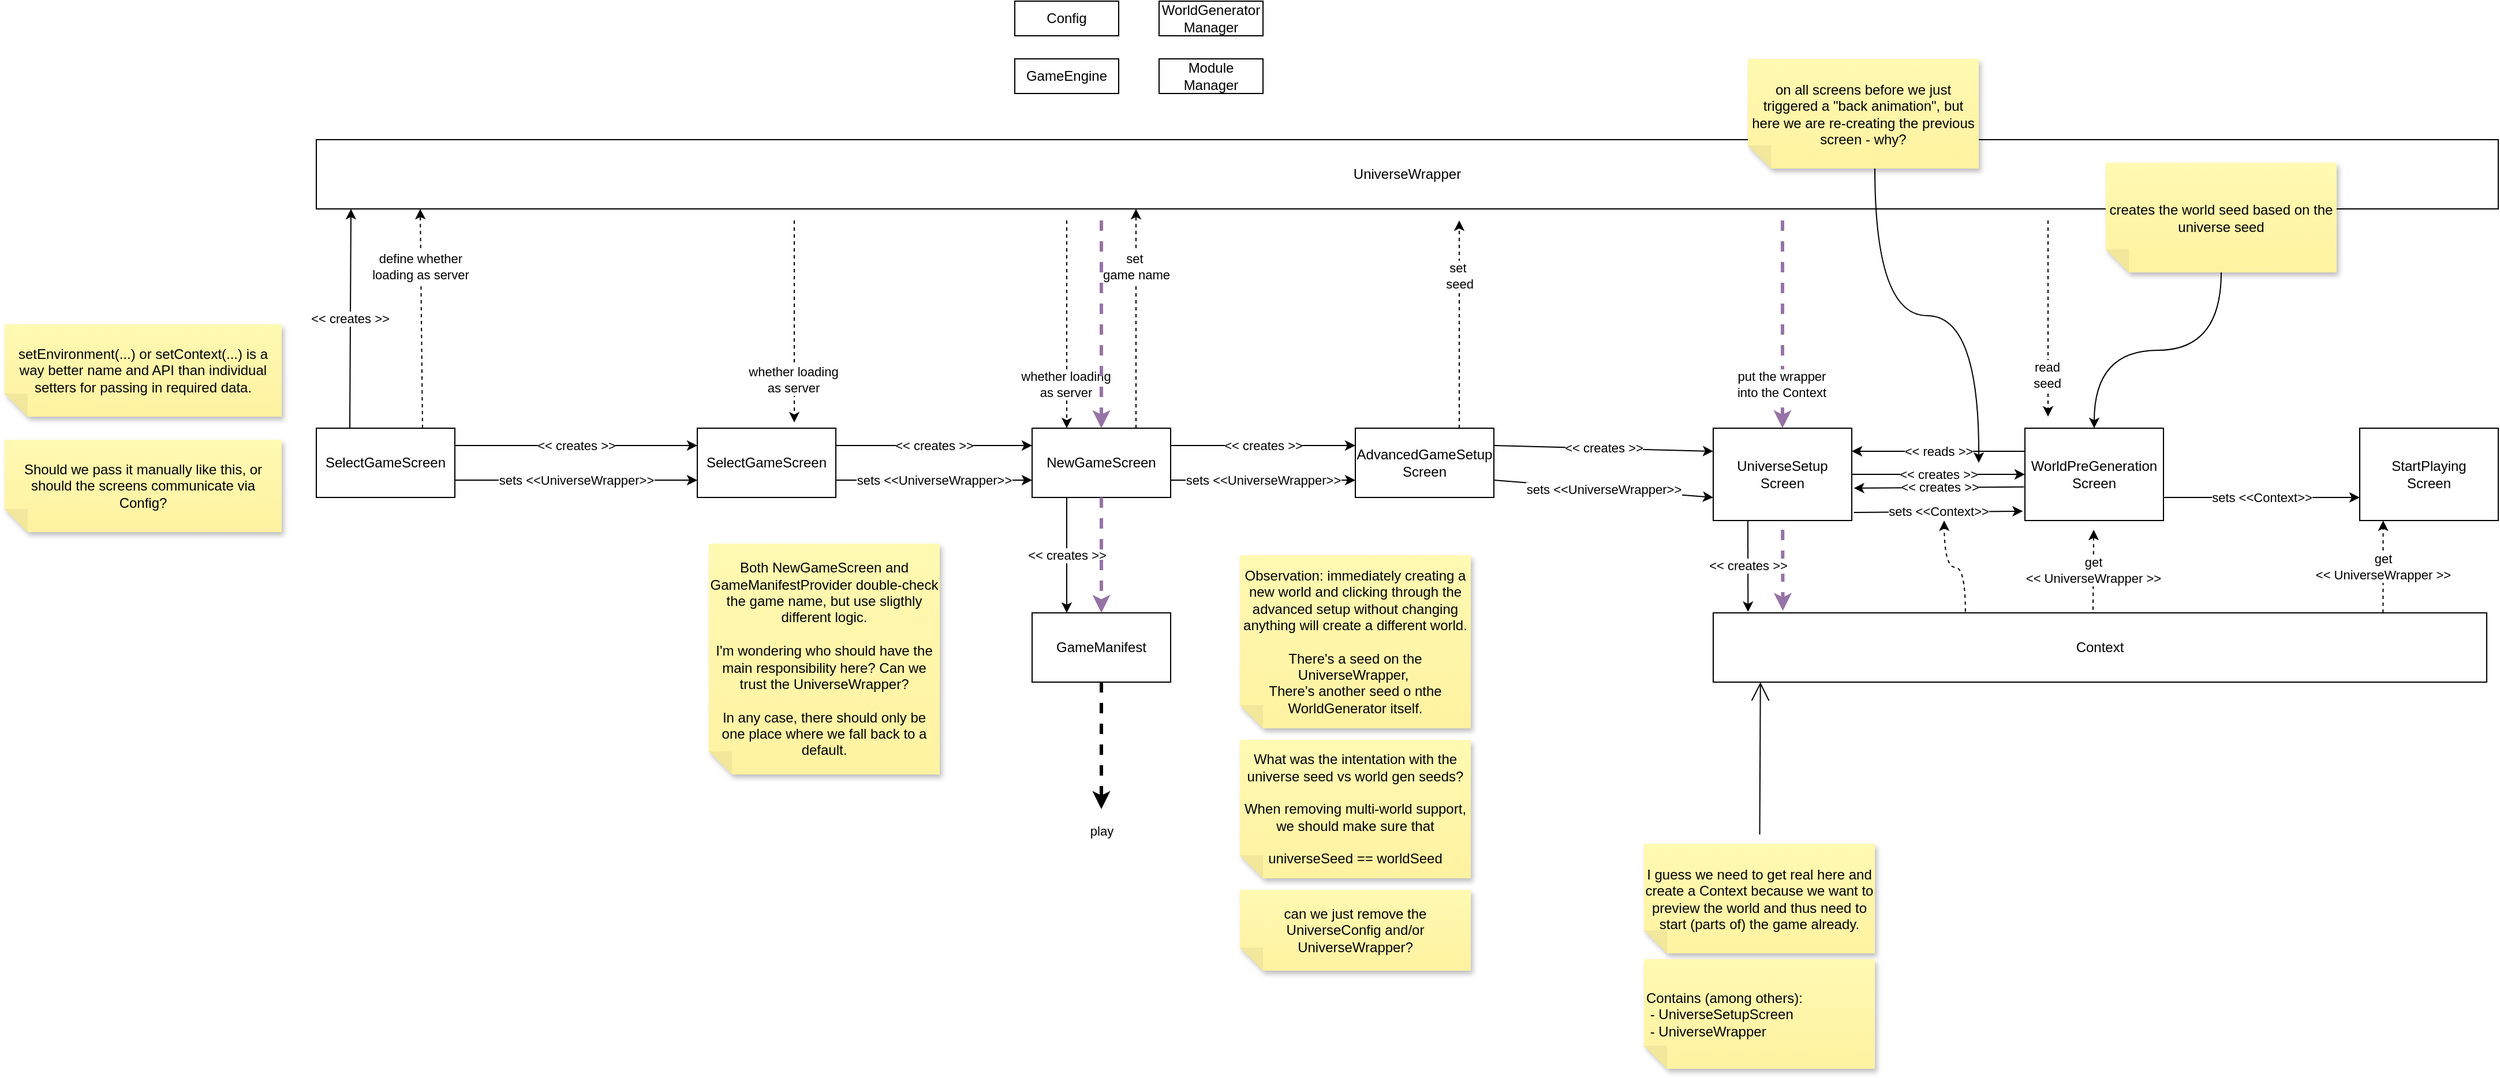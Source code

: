 <mxfile>
    <diagram id="OJkdpkguBYpw241fi1gp" name="Page-1">
        <mxGraphModel dx="2600" dy="866" grid="1" gridSize="10" guides="1" tooltips="1" connect="1" arrows="1" fold="1" page="1" pageScale="1" pageWidth="850" pageHeight="1100" math="0" shadow="0">
            <root>
                <mxCell id="0"/>
                <mxCell id="1" parent="0"/>
                <mxCell id="5" value="&amp;lt;&amp;lt; creates &amp;gt;&amp;gt;" style="edgeStyle=none;html=1;exitX=1;exitY=0.25;exitDx=0;exitDy=0;entryX=0;entryY=0.25;entryDx=0;entryDy=0;" parent="1" source="2" target="3" edge="1">
                    <mxGeometry relative="1" as="geometry"/>
                </mxCell>
                <mxCell id="19" value="sets &amp;lt;&amp;lt;UniverseWrapper&amp;gt;&amp;gt;" style="edgeStyle=orthogonalEdgeStyle;curved=1;html=1;exitX=1;exitY=0.75;exitDx=0;exitDy=0;entryX=0;entryY=0.75;entryDx=0;entryDy=0;" parent="1" source="2" target="3" edge="1">
                    <mxGeometry relative="1" as="geometry"/>
                </mxCell>
                <mxCell id="2" value="SelectGameScreen" style="rounded=0;whiteSpace=wrap;html=1;" parent="1" vertex="1">
                    <mxGeometry x="150" y="410" width="120" height="60" as="geometry"/>
                </mxCell>
                <mxCell id="3" value="NewGameScreen" style="rounded=0;whiteSpace=wrap;html=1;" parent="1" vertex="1">
                    <mxGeometry x="440" y="410" width="120" height="60" as="geometry"/>
                </mxCell>
                <mxCell id="14" value="UniverseWrapper" style="rounded=0;whiteSpace=wrap;html=1;" parent="1" vertex="1">
                    <mxGeometry x="-180" y="160" width="1890" height="60" as="geometry"/>
                </mxCell>
                <mxCell id="21" value="SelectGameScreen" style="rounded=0;whiteSpace=wrap;html=1;" parent="1" vertex="1">
                    <mxGeometry x="-180" y="410" width="120" height="60" as="geometry"/>
                </mxCell>
                <mxCell id="22" value="whether loading&lt;br&gt;as server" style="html=1;entryX=0.7;entryY=-0.083;entryDx=0;entryDy=0;dashed=1;entryPerimeter=0;" parent="1" edge="1" target="2">
                    <mxGeometry x="0.571" y="-1" relative="1" as="geometry">
                        <mxPoint x="234" y="230" as="sourcePoint"/>
                        <mxPoint x="241" y="470" as="targetPoint"/>
                        <mxPoint as="offset"/>
                    </mxGeometry>
                </mxCell>
                <mxCell id="23" value="sets &amp;lt;&amp;lt;UniverseWrapper&amp;gt;&amp;gt;" style="edgeStyle=orthogonalEdgeStyle;curved=1;html=1;exitX=1;exitY=0.75;exitDx=0;exitDy=0;entryX=0;entryY=0.75;entryDx=0;entryDy=0;" parent="1" source="21" target="2" edge="1">
                    <mxGeometry relative="1" as="geometry">
                        <mxPoint x="280" y="465" as="sourcePoint"/>
                        <mxPoint x="450" y="465" as="targetPoint"/>
                    </mxGeometry>
                </mxCell>
                <mxCell id="26" value="&amp;lt;&amp;lt; creates &amp;gt;&amp;gt;" style="html=1;" parent="1" edge="1">
                    <mxGeometry relative="1" as="geometry">
                        <mxPoint x="-151" y="410" as="sourcePoint"/>
                        <mxPoint x="-150" y="220" as="targetPoint"/>
                    </mxGeometry>
                </mxCell>
                <mxCell id="27" value="define whether&lt;br&gt;loading as server" style="html=1;dashed=1;" parent="1" edge="1">
                    <mxGeometry x="0.474" y="1" relative="1" as="geometry">
                        <mxPoint x="-88" y="410" as="sourcePoint"/>
                        <mxPoint x="-90" y="220" as="targetPoint"/>
                        <mxPoint as="offset"/>
                    </mxGeometry>
                </mxCell>
                <mxCell id="28" value="&amp;lt;&amp;lt; creates &amp;gt;&amp;gt;" style="edgeStyle=none;html=1;exitX=1;exitY=0.25;exitDx=0;exitDy=0;entryX=0;entryY=0.25;entryDx=0;entryDy=0;" parent="1" source="21" target="2" edge="1">
                    <mxGeometry relative="1" as="geometry">
                        <mxPoint x="280" y="435" as="sourcePoint"/>
                        <mxPoint x="450" y="435" as="targetPoint"/>
                    </mxGeometry>
                </mxCell>
                <mxCell id="30" value="Config" style="rounded=0;whiteSpace=wrap;html=1;" parent="1" vertex="1">
                    <mxGeometry x="425" y="40" width="90" height="30" as="geometry"/>
                </mxCell>
                <mxCell id="31" value="Module&lt;br&gt;Manager" style="rounded=0;whiteSpace=wrap;html=1;" parent="1" vertex="1">
                    <mxGeometry x="550" y="90" width="90" height="30" as="geometry"/>
                </mxCell>
                <mxCell id="32" value="WorldGenerator&lt;br&gt;Manager" style="rounded=0;whiteSpace=wrap;html=1;" parent="1" vertex="1">
                    <mxGeometry x="550" y="40" width="90" height="30" as="geometry"/>
                </mxCell>
                <mxCell id="33" value="GameEngine" style="rounded=0;whiteSpace=wrap;html=1;" parent="1" vertex="1">
                    <mxGeometry x="425" y="90" width="90" height="30" as="geometry"/>
                </mxCell>
                <mxCell id="35" value="AdvancedGameSetup&lt;br&gt;Screen" style="rounded=0;whiteSpace=wrap;html=1;" parent="1" vertex="1">
                    <mxGeometry x="720" y="410" width="120" height="60" as="geometry"/>
                </mxCell>
                <mxCell id="36" value="set&amp;nbsp;&lt;br&gt;game name" style="html=1;dashed=1;" parent="1" edge="1">
                    <mxGeometry x="0.474" relative="1" as="geometry">
                        <mxPoint x="530" y="410" as="sourcePoint"/>
                        <mxPoint x="530" y="220" as="targetPoint"/>
                        <mxPoint as="offset"/>
                    </mxGeometry>
                </mxCell>
                <mxCell id="37" value="sets &amp;lt;&amp;lt;UniverseWrapper&amp;gt;&amp;gt;" style="edgeStyle=orthogonalEdgeStyle;curved=1;html=1;exitX=1;exitY=0.75;exitDx=0;exitDy=0;entryX=0;entryY=0.75;entryDx=0;entryDy=0;" parent="1" source="3" target="35" edge="1">
                    <mxGeometry relative="1" as="geometry">
                        <mxPoint x="280" y="465" as="sourcePoint"/>
                        <mxPoint x="450" y="465" as="targetPoint"/>
                    </mxGeometry>
                </mxCell>
                <mxCell id="68" value="play" style="edgeStyle=none;rounded=0;orthogonalLoop=1;jettySize=auto;html=1;exitX=0.5;exitY=1;exitDx=0;exitDy=0;dashed=1;strokeWidth=3;endArrow=classic;endFill=1;sourcePerimeterSpacing=8;targetPerimeterSpacing=8;" edge="1" parent="1" source="38">
                    <mxGeometry x="1" y="20" relative="1" as="geometry">
                        <mxPoint x="500" y="740" as="targetPoint"/>
                        <mxPoint x="-20" y="19" as="offset"/>
                    </mxGeometry>
                </mxCell>
                <mxCell id="38" value="GameManifest" style="rounded=0;whiteSpace=wrap;html=1;" vertex="1" parent="1">
                    <mxGeometry x="440" y="570" width="120" height="60" as="geometry"/>
                </mxCell>
                <mxCell id="39" value="&amp;lt;&amp;lt; creates &amp;gt;&amp;gt;" style="edgeStyle=none;html=1;exitX=1;exitY=0.25;exitDx=0;exitDy=0;entryX=0;entryY=0.25;entryDx=0;entryDy=0;" edge="1" parent="1" source="3" target="35">
                    <mxGeometry relative="1" as="geometry">
                        <mxPoint x="280" y="435" as="sourcePoint"/>
                        <mxPoint x="450" y="435" as="targetPoint"/>
                    </mxGeometry>
                </mxCell>
                <mxCell id="40" value="&amp;lt;&amp;lt; creates &amp;gt;&amp;gt;" style="edgeStyle=none;html=1;exitX=0.25;exitY=1;exitDx=0;exitDy=0;entryX=0.25;entryY=0;entryDx=0;entryDy=0;" edge="1" parent="1" source="3" target="38">
                    <mxGeometry relative="1" as="geometry">
                        <mxPoint x="570" y="435" as="sourcePoint"/>
                        <mxPoint x="730" y="435" as="targetPoint"/>
                    </mxGeometry>
                </mxCell>
                <mxCell id="41" value="whether loading&lt;br&gt;as server" style="html=1;entryX=0.25;entryY=0;entryDx=0;entryDy=0;dashed=1;" edge="1" parent="1" target="3">
                    <mxGeometry x="0.571" y="-1" relative="1" as="geometry">
                        <mxPoint x="470" y="230" as="sourcePoint"/>
                        <mxPoint x="244" y="415.02" as="targetPoint"/>
                        <mxPoint as="offset"/>
                    </mxGeometry>
                </mxCell>
                <mxCell id="43" value="Both NewGameScreen and GameManifestProvider double-check the game name, but use sligthly different logic.&lt;br&gt;&lt;br&gt;I'm wondering who should have the main responsibility here? Can we trust the UniverseWrapper?&lt;br&gt;&lt;br&gt;In any case, there should only be one place where we fall back to a default." style="shape=note;whiteSpace=wrap;html=1;backgroundOutline=1;fontColor=#000000;darkOpacity=0.05;fillColor=#FFF9B2;strokeColor=none;fillStyle=solid;direction=west;gradientDirection=north;gradientColor=#FFF2A1;shadow=1;size=20;pointerEvents=1;" vertex="1" parent="1">
                    <mxGeometry x="160" y="510" width="200" height="200" as="geometry"/>
                </mxCell>
                <mxCell id="44" value="set&amp;nbsp;&lt;br&gt;seed" style="html=1;dashed=1;exitX=0.75;exitY=0;exitDx=0;exitDy=0;" edge="1" parent="1" source="35">
                    <mxGeometry x="0.474" relative="1" as="geometry">
                        <mxPoint x="540" y="420" as="sourcePoint"/>
                        <mxPoint x="810" y="230" as="targetPoint"/>
                        <mxPoint as="offset"/>
                    </mxGeometry>
                </mxCell>
                <mxCell id="45" value="Observation: immediately creating a new world and clicking through the advanced setup without changing anything will create a different world.&lt;br&gt;&lt;br&gt;There's a seed on the UniverseWrapper,&amp;nbsp;&lt;br&gt;There's another seed o nthe WorldGenerator itself." style="shape=note;whiteSpace=wrap;html=1;backgroundOutline=1;fontColor=#000000;darkOpacity=0.05;fillColor=#FFF9B2;strokeColor=none;fillStyle=solid;direction=west;gradientDirection=north;gradientColor=#FFF2A1;shadow=1;size=20;pointerEvents=1;" vertex="1" parent="1">
                    <mxGeometry x="620" y="520" width="200" height="150" as="geometry"/>
                </mxCell>
                <mxCell id="46" value="What was the intentation with the universe seed vs world gen seeds?&lt;br&gt;&lt;br&gt;When removing multi-world support, we should make sure that&lt;br&gt;&lt;br&gt;universeSeed == worldSeed" style="shape=note;whiteSpace=wrap;html=1;backgroundOutline=1;fontColor=#000000;darkOpacity=0.05;fillColor=#FFF9B2;strokeColor=none;fillStyle=solid;direction=west;gradientDirection=north;gradientColor=#FFF2A1;shadow=1;size=20;pointerEvents=1;" vertex="1" parent="1">
                    <mxGeometry x="620" y="680" width="200" height="120" as="geometry"/>
                </mxCell>
                <mxCell id="47" value="can we just remove the UniverseConfig and/or UniverseWrapper?" style="shape=note;whiteSpace=wrap;html=1;backgroundOutline=1;fontColor=#000000;darkOpacity=0.05;fillColor=#FFF9B2;strokeColor=none;fillStyle=solid;direction=west;gradientDirection=north;gradientColor=#FFF2A1;shadow=1;size=20;pointerEvents=1;" vertex="1" parent="1">
                    <mxGeometry x="620" y="810" width="200" height="70" as="geometry"/>
                </mxCell>
                <mxCell id="66" value="" style="edgeStyle=none;rounded=0;orthogonalLoop=1;jettySize=auto;html=1;dashed=1;strokeWidth=3;endArrow=classic;endFill=1;sourcePerimeterSpacing=8;targetPerimeterSpacing=8;fillColor=#e1d5e7;strokeColor=#9673a6;entryX=0.09;entryY=-0.029;entryDx=0;entryDy=0;entryPerimeter=0;" edge="1" parent="1" source="51" target="56">
                    <mxGeometry relative="1" as="geometry"/>
                </mxCell>
                <mxCell id="51" value="UniverseSetup&lt;br&gt;Screen" style="rounded=0;whiteSpace=wrap;html=1;" vertex="1" parent="1">
                    <mxGeometry x="1030" y="410" width="120" height="80" as="geometry"/>
                </mxCell>
                <mxCell id="52" value="sets &amp;lt;&amp;lt;UniverseWrapper&amp;gt;&amp;gt;" style="html=1;exitX=1;exitY=0.75;exitDx=0;exitDy=0;entryX=0;entryY=0.75;entryDx=0;entryDy=0;" edge="1" parent="1" source="35" target="51">
                    <mxGeometry relative="1" as="geometry">
                        <mxPoint x="570" y="465" as="sourcePoint"/>
                        <mxPoint x="730" y="465" as="targetPoint"/>
                    </mxGeometry>
                </mxCell>
                <mxCell id="53" value="&amp;lt;&amp;lt; creates &amp;gt;&amp;gt;" style="edgeStyle=none;html=1;exitX=1;exitY=0.25;exitDx=0;exitDy=0;entryX=0;entryY=0.25;entryDx=0;entryDy=0;" edge="1" parent="1" source="35" target="51">
                    <mxGeometry relative="1" as="geometry">
                        <mxPoint x="860" y="420" as="sourcePoint"/>
                        <mxPoint x="1020" y="420" as="targetPoint"/>
                    </mxGeometry>
                </mxCell>
                <mxCell id="54" value="setEnvironment(...) or setContext(...) is a way better name and API than individual setters for passing in required data." style="shape=note;whiteSpace=wrap;html=1;backgroundOutline=1;fontColor=#000000;darkOpacity=0.05;fillColor=#FFF9B2;strokeColor=none;fillStyle=solid;direction=west;gradientDirection=north;gradientColor=#FFF2A1;shadow=1;size=20;pointerEvents=1;" vertex="1" parent="1">
                    <mxGeometry x="-450" y="320" width="240" height="80" as="geometry"/>
                </mxCell>
                <mxCell id="55" value="Should we pass it manually like this, or should the screens communicate via Config?" style="shape=note;whiteSpace=wrap;html=1;backgroundOutline=1;fontColor=#000000;darkOpacity=0.05;fillColor=#FFF9B2;strokeColor=none;fillStyle=solid;direction=west;gradientDirection=north;gradientColor=#FFF2A1;shadow=1;size=20;pointerEvents=1;" vertex="1" parent="1">
                    <mxGeometry x="-450" y="420" width="240" height="80" as="geometry"/>
                </mxCell>
                <mxCell id="72" style="edgeStyle=orthogonalEdgeStyle;rounded=0;orthogonalLoop=1;jettySize=auto;html=1;exitX=0.326;exitY=-0.014;exitDx=0;exitDy=0;dashed=1;strokeWidth=1;endArrow=classic;endFill=1;sourcePerimeterSpacing=8;targetPerimeterSpacing=8;curved=1;exitPerimeter=0;" edge="1" parent="1" source="56">
                    <mxGeometry relative="1" as="geometry">
                        <mxPoint x="1230" y="490" as="targetPoint"/>
                    </mxGeometry>
                </mxCell>
                <mxCell id="83" value="get&lt;br&gt;&amp;lt;&amp;lt; UniverseWrapper &amp;gt;&amp;gt;" style="rounded=0;orthogonalLoop=1;jettySize=auto;html=1;exitX=0.866;exitY=0;exitDx=0;exitDy=0;entryX=0.169;entryY=1;entryDx=0;entryDy=0;entryPerimeter=0;strokeWidth=1;endArrow=classic;endFill=1;sourcePerimeterSpacing=8;targetPerimeterSpacing=8;dashed=1;exitPerimeter=0;" edge="1" parent="1" source="56" target="82">
                    <mxGeometry relative="1" as="geometry"/>
                </mxCell>
                <mxCell id="56" value="Context" style="rounded=0;whiteSpace=wrap;html=1;" vertex="1" parent="1">
                    <mxGeometry x="1030" y="570" width="670" height="60" as="geometry"/>
                </mxCell>
                <mxCell id="57" value="&amp;lt;&amp;lt; creates &amp;gt;&amp;gt;" style="edgeStyle=none;html=1;exitX=0.25;exitY=1;exitDx=0;exitDy=0;entryX=0.045;entryY=-0.014;entryDx=0;entryDy=0;entryPerimeter=0;" edge="1" parent="1" source="51" target="56">
                    <mxGeometry relative="1" as="geometry">
                        <mxPoint x="1060" y="490" as="sourcePoint"/>
                        <mxPoint x="1070" y="550" as="targetPoint"/>
                    </mxGeometry>
                </mxCell>
                <mxCell id="59" style="edgeStyle=none;rounded=0;orthogonalLoop=1;jettySize=auto;html=1;entryX=0.061;entryY=1;entryDx=0;entryDy=0;endArrow=open;startSize=14;endSize=14;sourcePerimeterSpacing=8;targetPerimeterSpacing=8;entryPerimeter=0;" edge="1" parent="1" source="58" target="56">
                    <mxGeometry relative="1" as="geometry"/>
                </mxCell>
                <mxCell id="58" value="I guess we need to get real here and create a Context because we want to preview the world and thus need to start (parts of) the game already." style="shape=note;whiteSpace=wrap;html=1;backgroundOutline=1;fontColor=#000000;darkOpacity=0.05;fillColor=#FFF9B2;strokeColor=none;fillStyle=solid;direction=west;gradientDirection=north;gradientColor=#FFF2A1;shadow=1;size=20;pointerEvents=1;" vertex="1" parent="1">
                    <mxGeometry x="970" y="770" width="200" height="95" as="geometry"/>
                </mxCell>
                <mxCell id="60" value="Contains (among others):&lt;br&gt;&amp;nbsp;- UniverseSetupScreen&lt;br&gt;&amp;nbsp;- UniverseWrapper" style="shape=note;whiteSpace=wrap;html=1;backgroundOutline=1;fontColor=#000000;darkOpacity=0.05;fillColor=#FFF9B2;strokeColor=none;fillStyle=solid;direction=west;gradientDirection=north;gradientColor=#FFF2A1;shadow=1;size=20;pointerEvents=1;align=left;" vertex="1" parent="1">
                    <mxGeometry x="970" y="870" width="200" height="95" as="geometry"/>
                </mxCell>
                <mxCell id="62" value="put the wrapper&lt;br&gt;into the Context" style="html=1;entryX=0.5;entryY=0;entryDx=0;entryDy=0;dashed=1;fillColor=#e1d5e7;strokeColor=#9673a6;strokeWidth=3;" edge="1" parent="1" target="51">
                    <mxGeometry x="0.571" y="-1" relative="1" as="geometry">
                        <mxPoint x="1090" y="230" as="sourcePoint"/>
                        <mxPoint x="1080" y="437" as="targetPoint"/>
                        <mxPoint as="offset"/>
                    </mxGeometry>
                </mxCell>
                <mxCell id="65" value="" style="html=1;entryX=0.5;entryY=0;entryDx=0;entryDy=0;dashed=1;fillColor=#e1d5e7;strokeColor=#9673a6;strokeWidth=3;" edge="1" parent="1" target="3">
                    <mxGeometry x="1" y="108" relative="1" as="geometry">
                        <mxPoint x="500" y="230" as="sourcePoint"/>
                        <mxPoint x="1100" y="420" as="targetPoint"/>
                        <mxPoint x="-68" y="99" as="offset"/>
                    </mxGeometry>
                </mxCell>
                <mxCell id="67" value="" style="edgeStyle=none;rounded=0;orthogonalLoop=1;jettySize=auto;html=1;dashed=1;strokeWidth=3;endArrow=classic;endFill=1;sourcePerimeterSpacing=8;targetPerimeterSpacing=8;exitX=0.5;exitY=1;exitDx=0;exitDy=0;entryX=0.5;entryY=0;entryDx=0;entryDy=0;fillColor=#e1d5e7;strokeColor=#9673a6;" edge="1" parent="1" source="3" target="38">
                    <mxGeometry relative="1" as="geometry">
                        <mxPoint x="550" y="480.5" as="sourcePoint"/>
                        <mxPoint x="550" y="564.5" as="targetPoint"/>
                    </mxGeometry>
                </mxCell>
                <mxCell id="73" value="&amp;lt;&amp;lt; reads &amp;gt;&amp;gt;" style="edgeStyle=orthogonalEdgeStyle;curved=1;rounded=0;orthogonalLoop=1;jettySize=auto;html=1;exitX=0;exitY=0.25;exitDx=0;exitDy=0;entryX=1;entryY=0.25;entryDx=0;entryDy=0;strokeWidth=1;endArrow=classic;endFill=1;sourcePerimeterSpacing=8;targetPerimeterSpacing=8;" edge="1" parent="1" source="69" target="51">
                    <mxGeometry relative="1" as="geometry"/>
                </mxCell>
                <mxCell id="69" value="WorldPreGeneration&lt;br&gt;Screen" style="rounded=0;whiteSpace=wrap;html=1;" vertex="1" parent="1">
                    <mxGeometry x="1300" y="410" width="120" height="80" as="geometry"/>
                </mxCell>
                <mxCell id="71" value="sets &amp;lt;&amp;lt;Context&amp;gt;&amp;gt;" style="html=1;exitX=1.015;exitY=0.913;exitDx=0;exitDy=0;entryX=-0.015;entryY=0.899;entryDx=0;entryDy=0;exitPerimeter=0;entryPerimeter=0;" edge="1" parent="1" source="51" target="69">
                    <mxGeometry relative="1" as="geometry">
                        <mxPoint x="850" y="465" as="sourcePoint"/>
                        <mxPoint x="1040" y="465" as="targetPoint"/>
                    </mxGeometry>
                </mxCell>
                <mxCell id="74" value="&amp;lt;&amp;lt; creates &amp;gt;&amp;gt;" style="edgeStyle=none;html=1;exitX=1;exitY=0.5;exitDx=0;exitDy=0;entryX=0;entryY=0.5;entryDx=0;entryDy=0;" edge="1" parent="1" source="51" target="69">
                    <mxGeometry relative="1" as="geometry">
                        <mxPoint x="850" y="435" as="sourcePoint"/>
                        <mxPoint x="1040" y="435" as="targetPoint"/>
                    </mxGeometry>
                </mxCell>
                <mxCell id="76" value="&amp;lt;&amp;lt; creates &amp;gt;&amp;gt;" style="edgeStyle=none;html=1;exitX=-0.007;exitY=0.636;exitDx=0;exitDy=0;entryX=1.015;entryY=0.649;entryDx=0;entryDy=0;entryPerimeter=0;exitPerimeter=0;" edge="1" parent="1" source="69" target="51">
                    <mxGeometry relative="1" as="geometry">
                        <mxPoint x="1220" y="340" as="sourcePoint"/>
                        <mxPoint x="1370" y="340" as="targetPoint"/>
                    </mxGeometry>
                </mxCell>
                <mxCell id="78" style="edgeStyle=orthogonalEdgeStyle;curved=1;rounded=0;orthogonalLoop=1;jettySize=auto;html=1;exitX=0.5;exitY=0;exitDx=0;exitDy=0;exitPerimeter=0;entryX=0.5;entryY=0;entryDx=0;entryDy=0;strokeWidth=1;endArrow=classic;endFill=1;sourcePerimeterSpacing=8;targetPerimeterSpacing=8;" edge="1" parent="1" source="77" target="69">
                    <mxGeometry relative="1" as="geometry"/>
                </mxCell>
                <mxCell id="77" value="creates the world seed based on the universe seed" style="shape=note;whiteSpace=wrap;html=1;backgroundOutline=1;fontColor=#000000;darkOpacity=0.05;fillColor=#FFF9B2;strokeColor=none;fillStyle=solid;direction=west;gradientDirection=north;gradientColor=#FFF2A1;shadow=1;size=20;pointerEvents=1;" vertex="1" parent="1">
                    <mxGeometry x="1370" y="180" width="200" height="95" as="geometry"/>
                </mxCell>
                <mxCell id="79" value="read&lt;br&gt;seed" style="html=1;dashed=1;" edge="1" parent="1">
                    <mxGeometry x="0.571" y="-1" relative="1" as="geometry">
                        <mxPoint x="1320" y="230" as="sourcePoint"/>
                        <mxPoint x="1320" y="400" as="targetPoint"/>
                        <mxPoint as="offset"/>
                    </mxGeometry>
                </mxCell>
                <mxCell id="81" style="edgeStyle=orthogonalEdgeStyle;curved=1;rounded=0;orthogonalLoop=1;jettySize=auto;html=1;exitX=0;exitY=0;exitDx=90;exitDy=0;exitPerimeter=0;strokeWidth=1;endArrow=classic;endFill=1;sourcePerimeterSpacing=8;targetPerimeterSpacing=8;" edge="1" parent="1" source="80">
                    <mxGeometry relative="1" as="geometry">
                        <mxPoint x="1260" y="440" as="targetPoint"/>
                    </mxGeometry>
                </mxCell>
                <mxCell id="80" value="on all screens before we just triggered a &quot;back animation&quot;, but here we are re-creating the previous screen - why?" style="shape=note;whiteSpace=wrap;html=1;backgroundOutline=1;fontColor=#000000;darkOpacity=0.05;fillColor=#FFF9B2;strokeColor=none;fillStyle=solid;direction=west;gradientDirection=north;gradientColor=#FFF2A1;shadow=1;size=20;pointerEvents=1;" vertex="1" parent="1">
                    <mxGeometry x="1060" y="90" width="200" height="95" as="geometry"/>
                </mxCell>
                <mxCell id="82" value="StartPlaying&lt;br&gt;Screen" style="rounded=0;whiteSpace=wrap;html=1;" vertex="1" parent="1">
                    <mxGeometry x="1590" y="410" width="120" height="80" as="geometry"/>
                </mxCell>
                <mxCell id="84" value="sets &amp;lt;&amp;lt;Context&amp;gt;&amp;gt;" style="html=1;exitX=1;exitY=0.75;exitDx=0;exitDy=0;entryX=0;entryY=0.75;entryDx=0;entryDy=0;" edge="1" parent="1" source="69" target="82">
                    <mxGeometry relative="1" as="geometry">
                        <mxPoint x="1161.8" y="493.04" as="sourcePoint"/>
                        <mxPoint x="1308.2" y="491.92" as="targetPoint"/>
                    </mxGeometry>
                </mxCell>
                <mxCell id="85" value="get&lt;br&gt;&amp;lt;&amp;lt; UniverseWrapper &amp;gt;&amp;gt;" style="rounded=0;orthogonalLoop=1;jettySize=auto;html=1;exitX=0.491;exitY=-0.044;exitDx=0;exitDy=0;strokeWidth=1;endArrow=classic;endFill=1;sourcePerimeterSpacing=8;targetPerimeterSpacing=8;dashed=1;exitPerimeter=0;" edge="1" parent="1" source="56" target="69">
                    <mxGeometry relative="1" as="geometry">
                        <mxPoint x="1620.22" y="580" as="sourcePoint"/>
                        <mxPoint x="1620.28" y="500" as="targetPoint"/>
                    </mxGeometry>
                </mxCell>
            </root>
        </mxGraphModel>
    </diagram>
</mxfile>